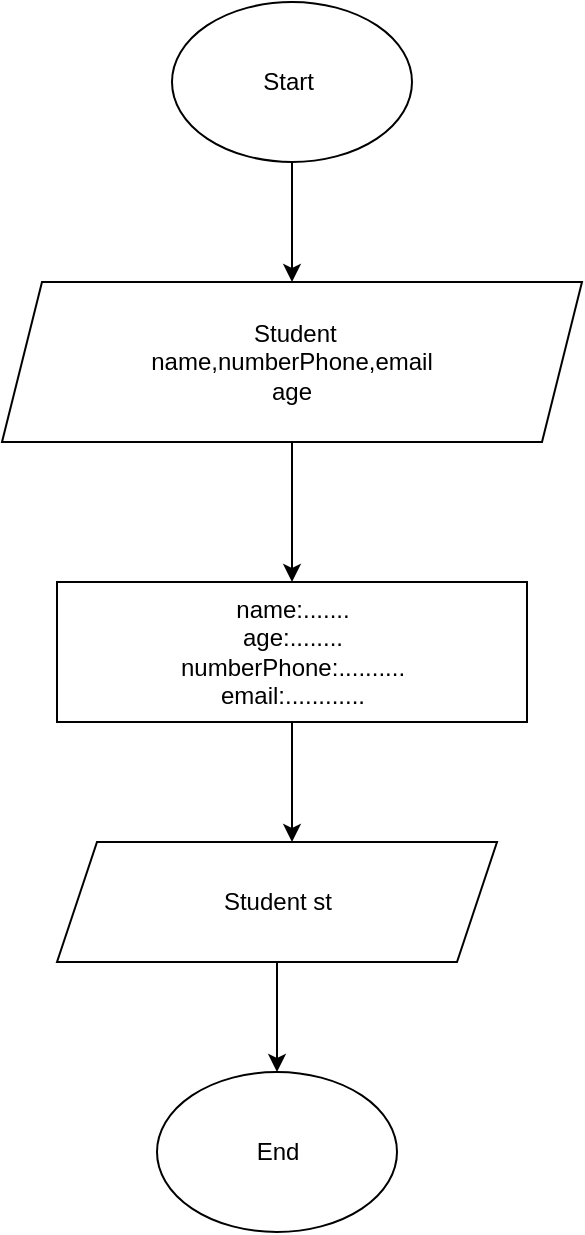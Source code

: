 <mxfile version="22.1.5" type="device">
  <diagram name="Trang-1" id="uqMX_FvtAAKJwyUMCowb">
    <mxGraphModel dx="1248" dy="604" grid="1" gridSize="10" guides="1" tooltips="1" connect="1" arrows="1" fold="1" page="1" pageScale="1" pageWidth="827" pageHeight="1169" math="0" shadow="0">
      <root>
        <mxCell id="0" />
        <mxCell id="1" parent="0" />
        <mxCell id="HVXSuRyXTCoJCIzgPhlQ-2" style="edgeStyle=orthogonalEdgeStyle;rounded=0;orthogonalLoop=1;jettySize=auto;html=1;" edge="1" parent="1" source="HVXSuRyXTCoJCIzgPhlQ-1">
          <mxGeometry relative="1" as="geometry">
            <mxPoint x="380" y="150" as="targetPoint" />
          </mxGeometry>
        </mxCell>
        <mxCell id="HVXSuRyXTCoJCIzgPhlQ-1" value="Start&amp;nbsp;&lt;br&gt;" style="ellipse;whiteSpace=wrap;html=1;" vertex="1" parent="1">
          <mxGeometry x="320" y="10" width="120" height="80" as="geometry" />
        </mxCell>
        <mxCell id="HVXSuRyXTCoJCIzgPhlQ-5" style="edgeStyle=orthogonalEdgeStyle;rounded=0;orthogonalLoop=1;jettySize=auto;html=1;" edge="1" parent="1" source="HVXSuRyXTCoJCIzgPhlQ-4" target="HVXSuRyXTCoJCIzgPhlQ-6">
          <mxGeometry relative="1" as="geometry">
            <mxPoint x="380" y="300" as="targetPoint" />
          </mxGeometry>
        </mxCell>
        <mxCell id="HVXSuRyXTCoJCIzgPhlQ-4" value="&amp;nbsp;Student&lt;br&gt;&lt;div&gt;name,numberPhone,email&lt;/div&gt;&lt;div&gt;age&lt;span style=&quot;&quot;&gt;&lt;/span&gt;&lt;/div&gt;" style="shape=parallelogram;perimeter=parallelogramPerimeter;whiteSpace=wrap;html=1;fixedSize=1;" vertex="1" parent="1">
          <mxGeometry x="235" y="150" width="290" height="80" as="geometry" />
        </mxCell>
        <mxCell id="HVXSuRyXTCoJCIzgPhlQ-7" style="edgeStyle=orthogonalEdgeStyle;rounded=0;orthogonalLoop=1;jettySize=auto;html=1;" edge="1" parent="1" source="HVXSuRyXTCoJCIzgPhlQ-6">
          <mxGeometry relative="1" as="geometry">
            <mxPoint x="380" y="430" as="targetPoint" />
          </mxGeometry>
        </mxCell>
        <mxCell id="HVXSuRyXTCoJCIzgPhlQ-6" value="name:.......&lt;br&gt;age:........&lt;br&gt;numberPhone:..........&lt;br&gt;email:............" style="rounded=0;whiteSpace=wrap;html=1;" vertex="1" parent="1">
          <mxGeometry x="262.5" y="300" width="235" height="70" as="geometry" />
        </mxCell>
        <mxCell id="HVXSuRyXTCoJCIzgPhlQ-9" style="edgeStyle=orthogonalEdgeStyle;rounded=0;orthogonalLoop=1;jettySize=auto;html=1;" edge="1" parent="1" source="HVXSuRyXTCoJCIzgPhlQ-8" target="HVXSuRyXTCoJCIzgPhlQ-10">
          <mxGeometry relative="1" as="geometry">
            <mxPoint x="372.5" y="540" as="targetPoint" />
          </mxGeometry>
        </mxCell>
        <mxCell id="HVXSuRyXTCoJCIzgPhlQ-8" value="Student st" style="shape=parallelogram;perimeter=parallelogramPerimeter;whiteSpace=wrap;html=1;fixedSize=1;" vertex="1" parent="1">
          <mxGeometry x="262.5" y="430" width="220" height="60" as="geometry" />
        </mxCell>
        <mxCell id="HVXSuRyXTCoJCIzgPhlQ-10" value="End" style="ellipse;whiteSpace=wrap;html=1;" vertex="1" parent="1">
          <mxGeometry x="312.5" y="545" width="120" height="80" as="geometry" />
        </mxCell>
      </root>
    </mxGraphModel>
  </diagram>
</mxfile>

